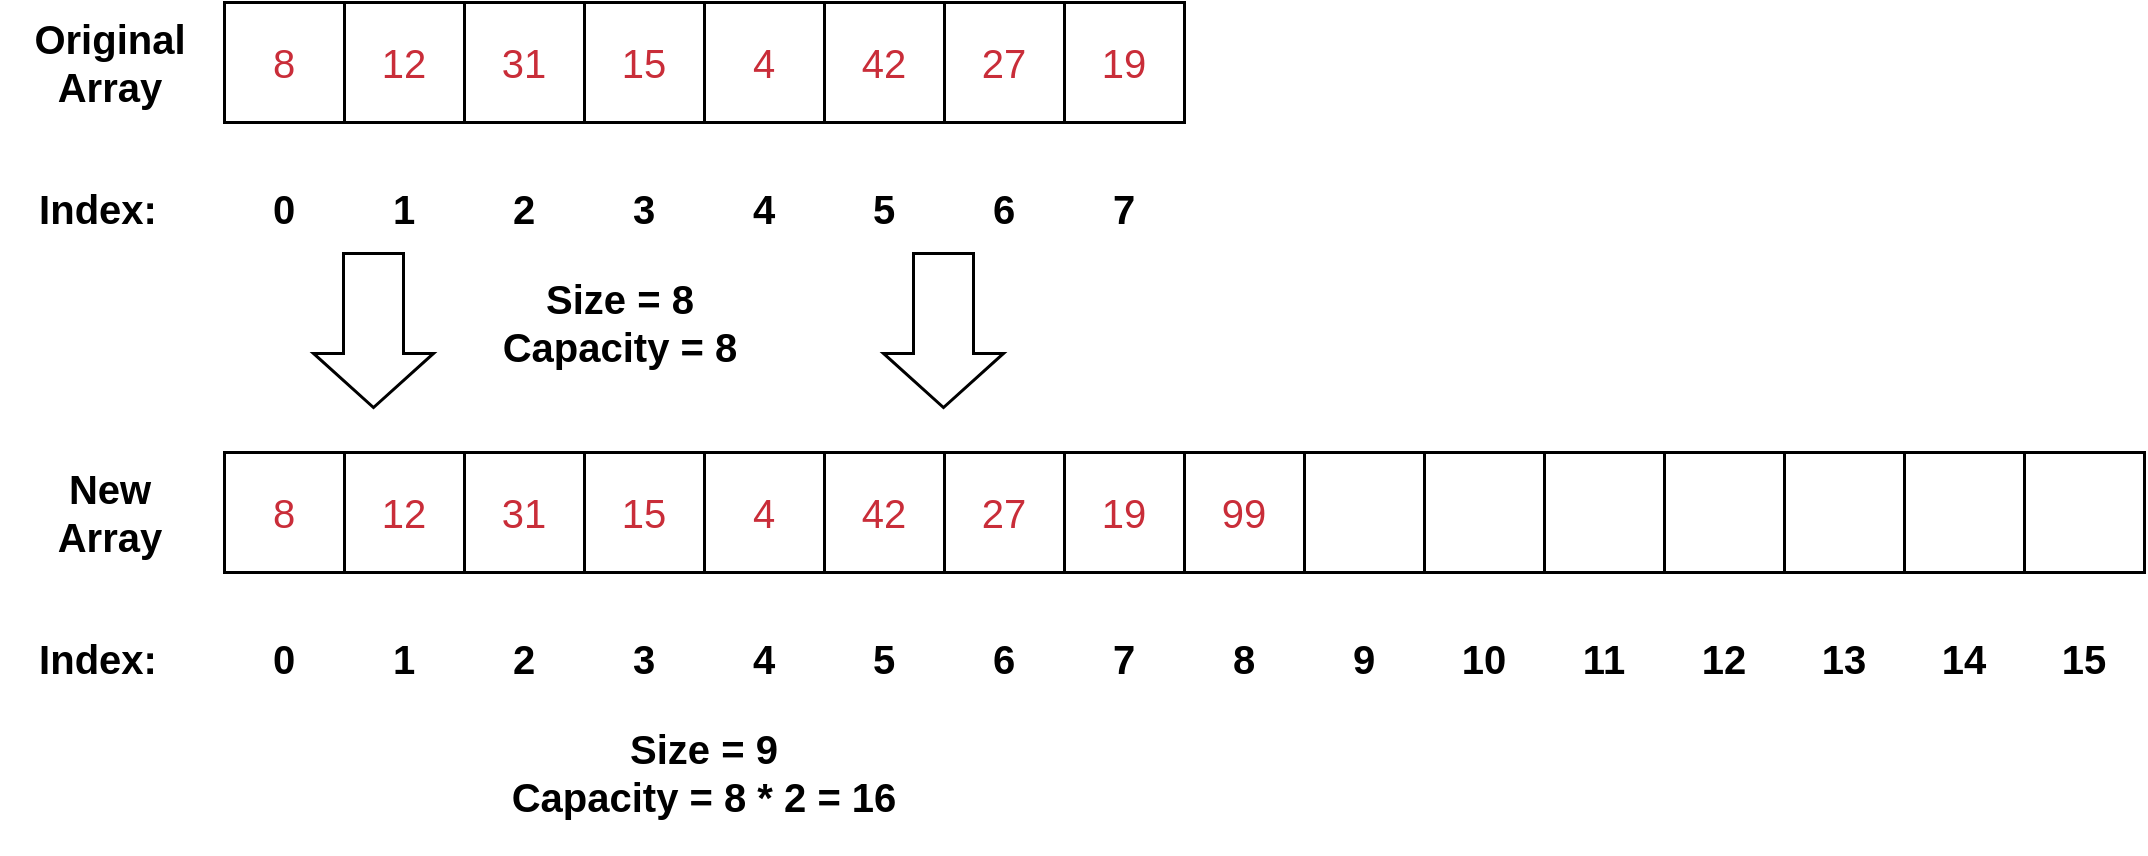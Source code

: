 <?xml version="1.0" encoding="UTF-8"?><mxfile type="Lucidchart-Import" version="17.1.4"><diagram name="Page 1" id="0"><mxGraphModel page="1" pageWidth="1020" pageHeight="1320" grid="1" gridSize="15"><root><mxCell id="0"/><mxCell id="1" parent="0"/><UserObject label="8" lucidchartObjectId="mujDfvVkyIsR" id="2"><mxCell style="html=1;overflow=block;blockSpacing=1;whiteSpace=wrap;fontSize=20;fontColor=#c92d39;spacing=3.8;strokeOpacity=100;strokeWidth=1.5;" vertex="1" parent="1"><mxGeometry x="135" y="45" width="60" height="60" as="geometry"/></mxCell></UserObject><UserObject label="12" lucidchartObjectId="tujDcobaloPS" id="3"><mxCell style="html=1;overflow=block;blockSpacing=1;whiteSpace=wrap;fontSize=20;fontColor=#c92d39;spacing=3.8;strokeOpacity=100;strokeWidth=1.5;" vertex="1" parent="1"><mxGeometry x="195" y="45" width="60" height="60" as="geometry"/></mxCell></UserObject><UserObject label="31" lucidchartObjectId="wujDl7bQ.R2V" id="4"><mxCell style="html=1;overflow=block;blockSpacing=1;whiteSpace=wrap;fontSize=20;fontColor=#c92d39;spacing=3.8;strokeOpacity=100;strokeWidth=1.5;" vertex="1" parent="1"><mxGeometry x="255" y="45" width="60" height="60" as="geometry"/></mxCell></UserObject><UserObject label="15" lucidchartObjectId="yujDvZmZL.Qe" id="5"><mxCell style="html=1;overflow=block;blockSpacing=1;whiteSpace=wrap;fontSize=20;fontColor=#c92d39;spacing=3.8;strokeOpacity=100;strokeWidth=1.5;" vertex="1" parent="1"><mxGeometry x="315" y="45" width="60" height="60" as="geometry"/></mxCell></UserObject><UserObject label="4" lucidchartObjectId="DujDw8ijtMcL" id="6"><mxCell style="html=1;overflow=block;blockSpacing=1;whiteSpace=wrap;fontSize=20;fontColor=#c92d39;spacing=3.8;strokeOpacity=100;strokeWidth=1.5;" vertex="1" parent="1"><mxGeometry x="375" y="45" width="60" height="60" as="geometry"/></mxCell></UserObject><UserObject label="42" lucidchartObjectId="DujDxcq8_Ucf" id="7"><mxCell style="html=1;overflow=block;blockSpacing=1;whiteSpace=wrap;fontSize=20;fontColor=#c92d39;spacing=3.8;strokeOpacity=100;strokeWidth=1.5;" vertex="1" parent="1"><mxGeometry x="435" y="45" width="60" height="60" as="geometry"/></mxCell></UserObject><UserObject label="27" lucidchartObjectId="DujD3Oh7t6up" id="8"><mxCell style="html=1;overflow=block;blockSpacing=1;whiteSpace=wrap;fontSize=20;fontColor=#c92d39;spacing=3.8;strokeOpacity=100;strokeWidth=1.5;" vertex="1" parent="1"><mxGeometry x="495" y="45" width="60" height="60" as="geometry"/></mxCell></UserObject><UserObject label="19" lucidchartObjectId="DujDf5D1.9NL" id="9"><mxCell style="html=1;overflow=block;blockSpacing=1;whiteSpace=wrap;fontSize=20;fontColor=#c92d39;spacing=3.8;strokeOpacity=100;strokeWidth=1.5;" vertex="1" parent="1"><mxGeometry x="555" y="45" width="60" height="60" as="geometry"/></mxCell></UserObject><UserObject label="Index:" lucidchartObjectId="5ujDe6rWS7O1" id="10"><mxCell style="html=1;overflow=block;blockSpacing=1;whiteSpace=wrap;fontSize=20;fontColor=default;fontStyle=1;spacing=3.8;strokeOpacity=0;fillOpacity=0;fillColor=#ffffff;strokeWidth=1.5;" vertex="1" parent="1"><mxGeometry x="24" y="125" width="96" height="45" as="geometry"/></mxCell></UserObject><UserObject label="0" lucidchartObjectId="cvjDoM4yI.sc" id="11"><mxCell style="html=1;overflow=block;blockSpacing=1;whiteSpace=wrap;fontSize=20;fontColor=default;fontStyle=1;spacing=3.8;strokeOpacity=0;fillOpacity=0;fillColor=#ffffff;strokeWidth=1.5;" vertex="1" parent="1"><mxGeometry x="150" y="125" width="30" height="45" as="geometry"/></mxCell></UserObject><UserObject label="1" lucidchartObjectId="0vjDc8FMP.t1" id="12"><mxCell style="html=1;overflow=block;blockSpacing=1;whiteSpace=wrap;fontSize=20;fontColor=default;fontStyle=1;spacing=3.8;strokeOpacity=0;fillOpacity=0;fillColor=#ffffff;strokeWidth=1.5;" vertex="1" parent="1"><mxGeometry x="210" y="125" width="30" height="45" as="geometry"/></mxCell></UserObject><UserObject label="2" lucidchartObjectId="3vjDgw84.ohn" id="13"><mxCell style="html=1;overflow=block;blockSpacing=1;whiteSpace=wrap;fontSize=20;fontColor=default;fontStyle=1;spacing=3.8;strokeOpacity=0;fillOpacity=0;fillColor=#ffffff;strokeWidth=1.5;" vertex="1" parent="1"><mxGeometry x="270" y="125" width="30" height="45" as="geometry"/></mxCell></UserObject><UserObject label="3" lucidchartObjectId="5vjDVCAjyWnh" id="14"><mxCell style="html=1;overflow=block;blockSpacing=1;whiteSpace=wrap;fontSize=20;fontColor=default;fontStyle=1;spacing=3.8;strokeOpacity=0;fillOpacity=0;fillColor=#ffffff;strokeWidth=1.5;" vertex="1" parent="1"><mxGeometry x="330" y="125" width="30" height="45" as="geometry"/></mxCell></UserObject><UserObject label="4" lucidchartObjectId="9vjDswoqa8Bs" id="15"><mxCell style="html=1;overflow=block;blockSpacing=1;whiteSpace=wrap;fontSize=20;fontColor=default;fontStyle=1;spacing=3.8;strokeOpacity=0;fillOpacity=0;fillColor=#ffffff;strokeWidth=1.5;" vertex="1" parent="1"><mxGeometry x="390" y="125" width="30" height="45" as="geometry"/></mxCell></UserObject><UserObject label="5" lucidchartObjectId=".vjDJFoH1hzZ" id="16"><mxCell style="html=1;overflow=block;blockSpacing=1;whiteSpace=wrap;fontSize=20;fontColor=default;fontStyle=1;spacing=3.8;strokeOpacity=0;fillOpacity=0;fillColor=#ffffff;strokeWidth=1.5;" vertex="1" parent="1"><mxGeometry x="450" y="125" width="30" height="45" as="geometry"/></mxCell></UserObject><UserObject label="6" lucidchartObjectId="bwjDwxCB83.D" id="17"><mxCell style="html=1;overflow=block;blockSpacing=1;whiteSpace=wrap;fontSize=20;fontColor=default;fontStyle=1;spacing=3.8;strokeOpacity=0;fillOpacity=0;fillColor=#ffffff;strokeWidth=1.5;" vertex="1" parent="1"><mxGeometry x="510" y="125" width="30" height="45" as="geometry"/></mxCell></UserObject><UserObject label="7" lucidchartObjectId="ewjDc3kDPvh0" id="18"><mxCell style="html=1;overflow=block;blockSpacing=1;whiteSpace=wrap;fontSize=20;fontColor=default;fontStyle=1;spacing=3.8;strokeOpacity=0;fillOpacity=0;fillColor=#ffffff;strokeWidth=1.5;" vertex="1" parent="1"><mxGeometry x="570" y="125" width="30" height="45" as="geometry"/></mxCell></UserObject><UserObject label="Size = 8&#10;Capacity = 8" lucidchartObjectId="cEjDC8SUo7Tp" id="19"><mxCell style="html=1;overflow=block;blockSpacing=1;whiteSpace=wrap;fontSize=20;fontColor=default;fontStyle=1;spacing=3.8;strokeOpacity=0;fillOpacity=0;fillColor=#ffffff;strokeWidth=1.5;" vertex="1" parent="1"><mxGeometry x="270" y="165" width="126" height="80" as="geometry"/></mxCell></UserObject><UserObject label="Original Array" lucidchartObjectId="CVjDLwe7s7~u" id="20"><mxCell style="html=1;overflow=block;blockSpacing=1;whiteSpace=wrap;fontSize=20;fontColor=default;fontStyle=1;spacing=3.8;strokeOpacity=0;fillOpacity=0;fillColor=#ffffff;strokeWidth=1.5;" vertex="1" parent="1"><mxGeometry x="30" y="47" width="96" height="56" as="geometry"/></mxCell></UserObject><UserObject label="8" lucidchartObjectId="QVjD4l9-X7UA" id="21"><mxCell style="html=1;overflow=block;blockSpacing=1;whiteSpace=wrap;fontSize=20;fontColor=#c92d39;spacing=3.8;strokeOpacity=100;strokeWidth=1.5;" vertex="1" parent="1"><mxGeometry x="135" y="270" width="60" height="60" as="geometry"/></mxCell></UserObject><UserObject label="12" lucidchartObjectId="QVjDA7Qi-saO" id="22"><mxCell style="html=1;overflow=block;blockSpacing=1;whiteSpace=wrap;fontSize=20;fontColor=#c92d39;spacing=3.8;strokeOpacity=100;strokeWidth=1.5;" vertex="1" parent="1"><mxGeometry x="195" y="270" width="60" height="60" as="geometry"/></mxCell></UserObject><UserObject label="31" lucidchartObjectId="QVjDLEvJRoHy" id="23"><mxCell style="html=1;overflow=block;blockSpacing=1;whiteSpace=wrap;fontSize=20;fontColor=#c92d39;spacing=3.8;strokeOpacity=100;strokeWidth=1.5;" vertex="1" parent="1"><mxGeometry x="255" y="270" width="60" height="60" as="geometry"/></mxCell></UserObject><UserObject label="15" lucidchartObjectId="QVjDJuX5iFN7" id="24"><mxCell style="html=1;overflow=block;blockSpacing=1;whiteSpace=wrap;fontSize=20;fontColor=#c92d39;spacing=3.8;strokeOpacity=100;strokeWidth=1.5;" vertex="1" parent="1"><mxGeometry x="315" y="270" width="60" height="60" as="geometry"/></mxCell></UserObject><UserObject label="4" lucidchartObjectId="QVjD0z63nt2C" id="25"><mxCell style="html=1;overflow=block;blockSpacing=1;whiteSpace=wrap;fontSize=20;fontColor=#c92d39;spacing=3.8;strokeOpacity=100;strokeWidth=1.5;" vertex="1" parent="1"><mxGeometry x="375" y="270" width="60" height="60" as="geometry"/></mxCell></UserObject><UserObject label="42" lucidchartObjectId="QVjD883csE98" id="26"><mxCell style="html=1;overflow=block;blockSpacing=1;whiteSpace=wrap;fontSize=20;fontColor=#c92d39;spacing=3.8;strokeOpacity=100;strokeWidth=1.5;" vertex="1" parent="1"><mxGeometry x="435" y="270" width="60" height="60" as="geometry"/></mxCell></UserObject><UserObject label="27" lucidchartObjectId="QVjDooZIYzXN" id="27"><mxCell style="html=1;overflow=block;blockSpacing=1;whiteSpace=wrap;fontSize=20;fontColor=#c92d39;spacing=3.8;strokeOpacity=100;strokeWidth=1.5;" vertex="1" parent="1"><mxGeometry x="495" y="270" width="60" height="60" as="geometry"/></mxCell></UserObject><UserObject label="19" lucidchartObjectId="QVjD8_C1LQ6R" id="28"><mxCell style="html=1;overflow=block;blockSpacing=1;whiteSpace=wrap;fontSize=20;fontColor=#c92d39;spacing=3.8;strokeOpacity=100;strokeWidth=1.5;" vertex="1" parent="1"><mxGeometry x="555" y="270" width="60" height="60" as="geometry"/></mxCell></UserObject><UserObject label="Index:" lucidchartObjectId="QVjDF2fCwDK_" id="29"><mxCell style="html=1;overflow=block;blockSpacing=1;whiteSpace=wrap;fontSize=20;fontColor=default;fontStyle=1;spacing=3.8;strokeOpacity=0;fillOpacity=0;fillColor=#ffffff;strokeWidth=1.5;" vertex="1" parent="1"><mxGeometry x="24" y="350" width="96" height="45" as="geometry"/></mxCell></UserObject><UserObject label="0" lucidchartObjectId="QVjDR8fWOQWK" id="30"><mxCell style="html=1;overflow=block;blockSpacing=1;whiteSpace=wrap;fontSize=20;fontColor=default;fontStyle=1;spacing=3.8;strokeOpacity=0;fillOpacity=0;fillColor=#ffffff;strokeWidth=1.5;" vertex="1" parent="1"><mxGeometry x="150" y="350" width="30" height="45" as="geometry"/></mxCell></UserObject><UserObject label="1" lucidchartObjectId="QVjDD~ofwfkZ" id="31"><mxCell style="html=1;overflow=block;blockSpacing=1;whiteSpace=wrap;fontSize=20;fontColor=default;fontStyle=1;spacing=3.8;strokeOpacity=0;fillOpacity=0;fillColor=#ffffff;strokeWidth=1.5;" vertex="1" parent="1"><mxGeometry x="210" y="350" width="30" height="45" as="geometry"/></mxCell></UserObject><UserObject label="2" lucidchartObjectId="QVjDRBhX3_n7" id="32"><mxCell style="html=1;overflow=block;blockSpacing=1;whiteSpace=wrap;fontSize=20;fontColor=default;fontStyle=1;spacing=3.8;strokeOpacity=0;fillOpacity=0;fillColor=#ffffff;strokeWidth=1.5;" vertex="1" parent="1"><mxGeometry x="270" y="350" width="30" height="45" as="geometry"/></mxCell></UserObject><UserObject label="3" lucidchartObjectId="QVjDxS_YvQcB" id="33"><mxCell style="html=1;overflow=block;blockSpacing=1;whiteSpace=wrap;fontSize=20;fontColor=default;fontStyle=1;spacing=3.8;strokeOpacity=0;fillOpacity=0;fillColor=#ffffff;strokeWidth=1.5;" vertex="1" parent="1"><mxGeometry x="330" y="350" width="30" height="45" as="geometry"/></mxCell></UserObject><UserObject label="4" lucidchartObjectId="QVjDMuGAw3cw" id="34"><mxCell style="html=1;overflow=block;blockSpacing=1;whiteSpace=wrap;fontSize=20;fontColor=default;fontStyle=1;spacing=3.8;strokeOpacity=0;fillOpacity=0;fillColor=#ffffff;strokeWidth=1.5;" vertex="1" parent="1"><mxGeometry x="390" y="350" width="30" height="45" as="geometry"/></mxCell></UserObject><UserObject label="5" lucidchartObjectId="QVjDooG3dq3T" id="35"><mxCell style="html=1;overflow=block;blockSpacing=1;whiteSpace=wrap;fontSize=20;fontColor=default;fontStyle=1;spacing=3.8;strokeOpacity=0;fillOpacity=0;fillColor=#ffffff;strokeWidth=1.5;" vertex="1" parent="1"><mxGeometry x="450" y="350" width="30" height="45" as="geometry"/></mxCell></UserObject><UserObject label="6" lucidchartObjectId="QVjDP0oBqCaf" id="36"><mxCell style="html=1;overflow=block;blockSpacing=1;whiteSpace=wrap;fontSize=20;fontColor=default;fontStyle=1;spacing=3.8;strokeOpacity=0;fillOpacity=0;fillColor=#ffffff;strokeWidth=1.5;" vertex="1" parent="1"><mxGeometry x="510" y="350" width="30" height="45" as="geometry"/></mxCell></UserObject><UserObject label="7" lucidchartObjectId="QVjDlkHx4O7h" id="37"><mxCell style="html=1;overflow=block;blockSpacing=1;whiteSpace=wrap;fontSize=20;fontColor=default;fontStyle=1;spacing=3.8;strokeOpacity=0;fillOpacity=0;fillColor=#ffffff;strokeWidth=1.5;" vertex="1" parent="1"><mxGeometry x="570" y="350" width="30" height="45" as="geometry"/></mxCell></UserObject><UserObject label="Size = 9&#10;Capacity = 8 * 2 = 16" lucidchartObjectId="QVjDMkR7OopY" id="38"><mxCell style="html=1;overflow=block;blockSpacing=1;whiteSpace=wrap;fontSize=20;fontColor=default;fontStyle=1;spacing=3.8;strokeOpacity=0;fillOpacity=0;fillColor=#ffffff;strokeWidth=1.5;" vertex="1" parent="1"><mxGeometry x="270" y="390" width="210" height="80" as="geometry"/></mxCell></UserObject><UserObject label="New&#10;Array" lucidchartObjectId="QVjDGCevfwZl" id="39"><mxCell style="html=1;overflow=block;blockSpacing=1;whiteSpace=wrap;fontSize=20;fontColor=default;fontStyle=1;spacing=3.8;strokeOpacity=0;fillOpacity=0;fillColor=#ffffff;strokeWidth=1.5;" vertex="1" parent="1"><mxGeometry x="30" y="272" width="96" height="56" as="geometry"/></mxCell></UserObject><UserObject label="99" lucidchartObjectId="-VjDA0MYMDpd" id="40"><mxCell style="html=1;overflow=block;blockSpacing=1;whiteSpace=wrap;fontSize=20;fontColor=#c92d39;spacing=3.8;strokeOpacity=100;strokeWidth=1.5;" vertex="1" parent="1"><mxGeometry x="615" y="270" width="60" height="60" as="geometry"/></mxCell></UserObject><UserObject label="" lucidchartObjectId="-VjDtXCNHb.4" id="41"><mxCell style="html=1;overflow=block;blockSpacing=1;whiteSpace=wrap;fontSize=13;spacing=3.8;strokeOpacity=100;strokeWidth=1.5;" vertex="1" parent="1"><mxGeometry x="675" y="270" width="60" height="60" as="geometry"/></mxCell></UserObject><UserObject label="" lucidchartObjectId="-VjDMXBWwc1F" id="42"><mxCell style="html=1;overflow=block;blockSpacing=1;whiteSpace=wrap;fontSize=13;spacing=3.8;strokeOpacity=100;strokeWidth=1.5;" vertex="1" parent="1"><mxGeometry x="735" y="270" width="60" height="60" as="geometry"/></mxCell></UserObject><UserObject label="" lucidchartObjectId="-VjDcDNl5xer" id="43"><mxCell style="html=1;overflow=block;blockSpacing=1;whiteSpace=wrap;fontSize=13;spacing=3.8;strokeOpacity=100;strokeWidth=1.5;" vertex="1" parent="1"><mxGeometry x="795" y="270" width="60" height="60" as="geometry"/></mxCell></UserObject><UserObject label="" lucidchartObjectId="-VjDoe7k~K0o" id="44"><mxCell style="html=1;overflow=block;blockSpacing=1;whiteSpace=wrap;fontSize=13;spacing=3.8;strokeOpacity=100;strokeWidth=1.5;" vertex="1" parent="1"><mxGeometry x="855" y="270" width="60" height="60" as="geometry"/></mxCell></UserObject><UserObject label="" lucidchartObjectId="-VjDIOgzwlYV" id="45"><mxCell style="html=1;overflow=block;blockSpacing=1;whiteSpace=wrap;fontSize=13;spacing=3.8;strokeOpacity=100;strokeWidth=1.5;" vertex="1" parent="1"><mxGeometry x="915" y="270" width="60" height="60" as="geometry"/></mxCell></UserObject><UserObject label="" lucidchartObjectId="-VjDRh0nL0bL" id="46"><mxCell style="html=1;overflow=block;blockSpacing=1;whiteSpace=wrap;fontSize=13;spacing=3.8;strokeOpacity=100;strokeWidth=1.5;" vertex="1" parent="1"><mxGeometry x="975" y="270" width="60" height="60" as="geometry"/></mxCell></UserObject><UserObject label="" lucidchartObjectId="-VjDTKh946m0" id="47"><mxCell style="html=1;overflow=block;blockSpacing=1;whiteSpace=wrap;fontSize=13;spacing=3.8;strokeOpacity=100;strokeWidth=1.5;" vertex="1" parent="1"><mxGeometry x="1035" y="270" width="60" height="60" as="geometry"/></mxCell></UserObject><mxCell id="48" value="" style="shape=singleArrow;arrowWidth=0.5;arrowSize=0.351;whiteSpace=wrap;fontSize=13;spacing=3.8;strokeOpacity=100;rotation=-270;strokeWidth=1.5;html=1;" vertex="1" parent="1"><mxGeometry x="171" y="179" width="77" height="60" as="geometry"/></mxCell><mxCell id="49" value="" style="shape=singleArrow;arrowWidth=0.5;arrowSize=0.351;whiteSpace=wrap;fontSize=13;spacing=3.8;strokeOpacity=100;rotation=-270;strokeWidth=1.5;html=1;" vertex="1" parent="1"><mxGeometry x="456" y="179" width="77" height="60" as="geometry"/></mxCell><UserObject label="8" lucidchartObjectId="ZWjDMq2scwDh" id="50"><mxCell style="html=1;overflow=block;blockSpacing=1;whiteSpace=wrap;fontSize=20;fontColor=default;fontStyle=1;spacing=3.8;strokeOpacity=0;fillOpacity=0;fillColor=#ffffff;strokeWidth=1.5;" vertex="1" parent="1"><mxGeometry x="630" y="350" width="30" height="45" as="geometry"/></mxCell></UserObject><UserObject label="9" lucidchartObjectId="ZWjD5QnTvHy7" id="51"><mxCell style="html=1;overflow=block;blockSpacing=1;whiteSpace=wrap;fontSize=20;fontColor=default;fontStyle=1;spacing=3.8;strokeOpacity=0;fillOpacity=0;fillColor=#ffffff;strokeWidth=1.5;" vertex="1" parent="1"><mxGeometry x="690" y="350" width="30" height="45" as="geometry"/></mxCell></UserObject><UserObject label="10" lucidchartObjectId="ZWjD87ojR4bJ" id="52"><mxCell style="html=1;overflow=block;blockSpacing=1;whiteSpace=wrap;fontSize=20;fontColor=default;fontStyle=1;spacing=3.8;strokeOpacity=0;fillOpacity=0;fillColor=#ffffff;strokeWidth=1.5;" vertex="1" parent="1"><mxGeometry x="750" y="350" width="30" height="45" as="geometry"/></mxCell></UserObject><UserObject label="11" lucidchartObjectId="ZWjDs24ynhbr" id="53"><mxCell style="html=1;overflow=block;blockSpacing=1;whiteSpace=wrap;fontSize=20;fontColor=default;fontStyle=1;spacing=3.8;strokeOpacity=0;fillOpacity=0;fillColor=#ffffff;strokeWidth=1.5;" vertex="1" parent="1"><mxGeometry x="810" y="350" width="30" height="45" as="geometry"/></mxCell></UserObject><UserObject label="12" lucidchartObjectId="ZWjD6UPU5vVo" id="54"><mxCell style="html=1;overflow=block;blockSpacing=1;whiteSpace=wrap;fontSize=20;fontColor=default;fontStyle=1;spacing=3.8;strokeOpacity=0;fillOpacity=0;fillColor=#ffffff;strokeWidth=1.5;" vertex="1" parent="1"><mxGeometry x="870" y="350" width="30" height="45" as="geometry"/></mxCell></UserObject><UserObject label="13" lucidchartObjectId="ZWjDmQtU4gFP" id="55"><mxCell style="html=1;overflow=block;blockSpacing=1;whiteSpace=wrap;fontSize=20;fontColor=default;fontStyle=1;spacing=3.8;strokeOpacity=0;fillOpacity=0;fillColor=#ffffff;strokeWidth=1.5;" vertex="1" parent="1"><mxGeometry x="930" y="350" width="30" height="45" as="geometry"/></mxCell></UserObject><UserObject label="14" lucidchartObjectId="ZWjDi2QN.9HT" id="56"><mxCell style="html=1;overflow=block;blockSpacing=1;whiteSpace=wrap;fontSize=20;fontColor=default;fontStyle=1;spacing=3.8;strokeOpacity=0;fillOpacity=0;fillColor=#ffffff;strokeWidth=1.5;" vertex="1" parent="1"><mxGeometry x="990" y="350" width="30" height="45" as="geometry"/></mxCell></UserObject><UserObject label="15" lucidchartObjectId="ZWjDyTQ0HnX7" id="57"><mxCell style="html=1;overflow=block;blockSpacing=1;whiteSpace=wrap;fontSize=20;fontColor=default;fontStyle=1;spacing=3.8;strokeOpacity=0;fillOpacity=0;fillColor=#ffffff;strokeWidth=1.5;" vertex="1" parent="1"><mxGeometry x="1050" y="350" width="30" height="45" as="geometry"/></mxCell></UserObject></root></mxGraphModel></diagram></mxfile>